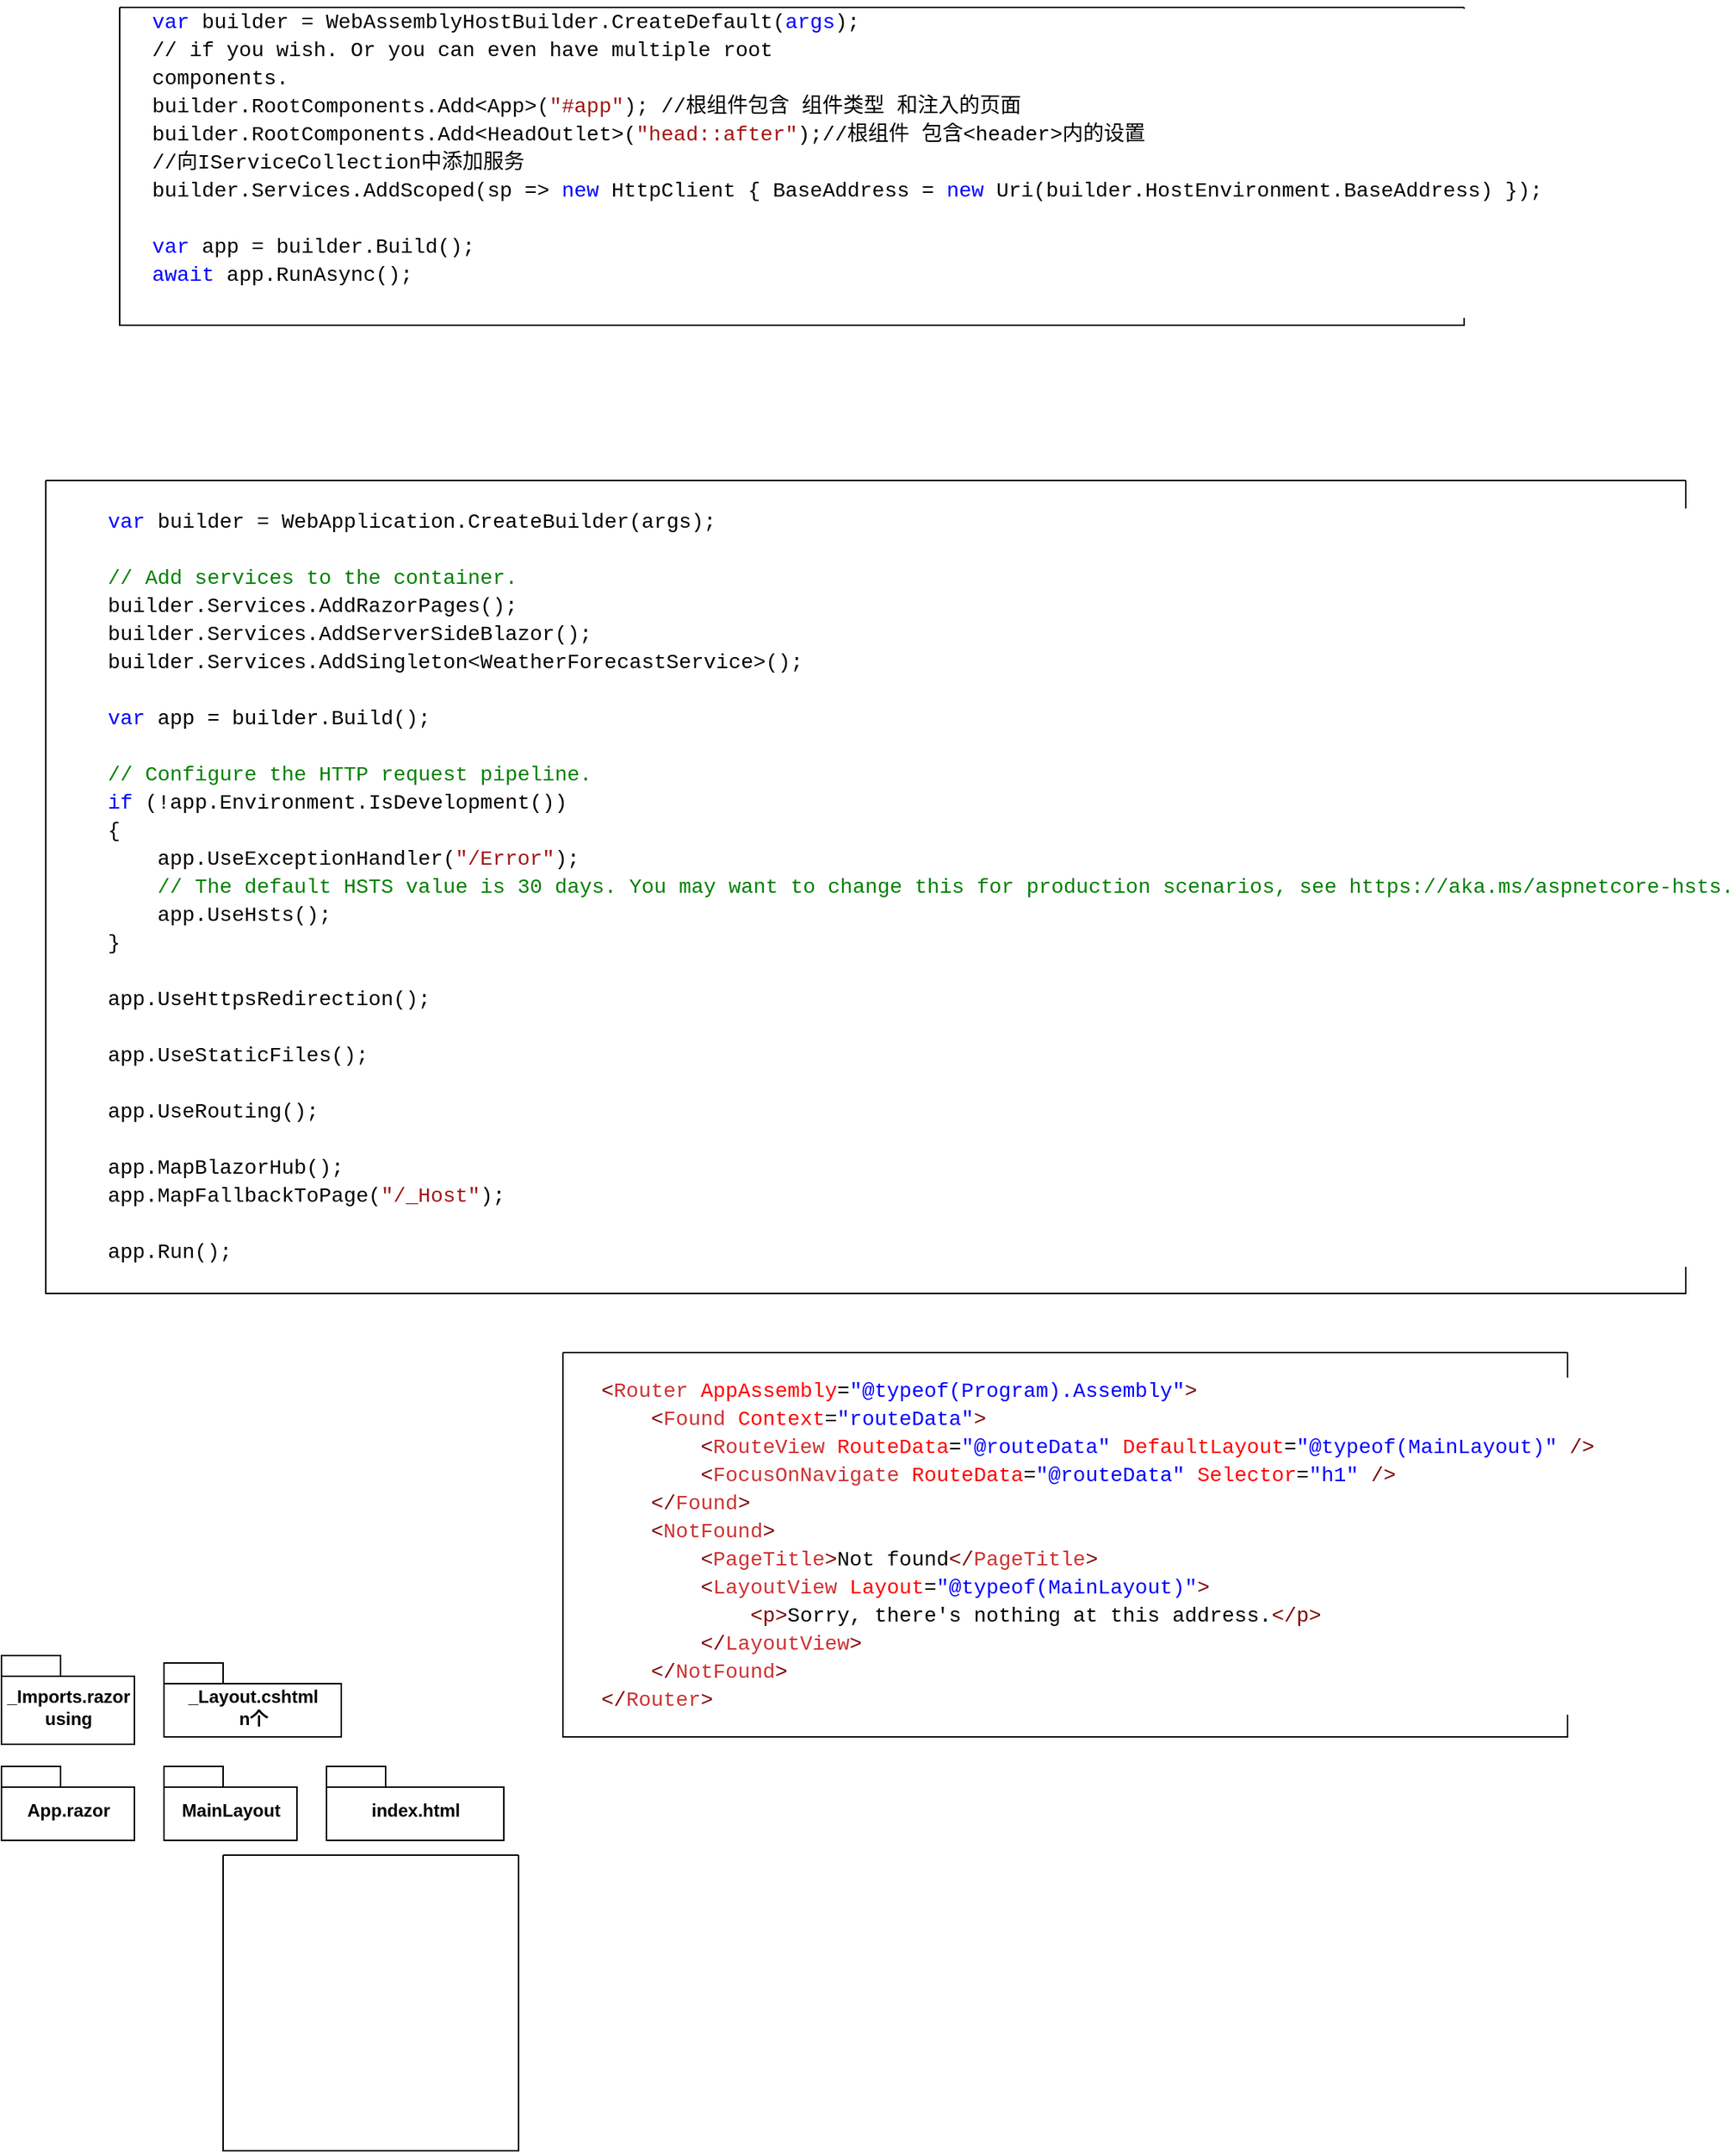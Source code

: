 <mxfile version="20.2.7" type="github">
  <diagram id="_9cusLM6FFAZIeaVTwZ1" name="第 1 页">
    <mxGraphModel dx="782" dy="436" grid="1" gridSize="10" guides="1" tooltips="1" connect="1" arrows="1" fold="1" page="1" pageScale="1" pageWidth="827" pageHeight="1169" math="0" shadow="0">
      <root>
        <mxCell id="0" />
        <mxCell id="1" parent="0" />
        <mxCell id="rv9LeR_7sXlAxLJFzrG7-1" value="" style="swimlane;startSize=0;" vertex="1" parent="1">
          <mxGeometry x="90" y="40" width="910" height="215" as="geometry">
            <mxRectangle x="90" y="40" width="50" height="40" as="alternateBounds" />
          </mxGeometry>
        </mxCell>
        <mxCell id="rv9LeR_7sXlAxLJFzrG7-2" value="&lt;div style=&quot;background-color: rgb(255, 255, 255); font-family: Consolas, &amp;quot;Courier New&amp;quot;, monospace; font-size: 14px; line-height: 19px;&quot;&gt;&lt;div&gt;&lt;span style=&quot;color: rgb(0, 0, 255);&quot;&gt;var&lt;/span&gt; builder = WebAssemblyHostBuilder.CreateDefault(&lt;span style=&quot;color: rgb(0, 0, 255);&quot;&gt;args&lt;/span&gt;);&lt;br&gt;&lt;/div&gt;&lt;div&gt;// if you wish. Or you can even have multiple root&lt;br/&gt;components.&lt;/div&gt;&lt;div&gt;builder.RootComponents.Add&amp;lt;App&amp;gt;(&lt;span style=&quot;color: #a31515;&quot;&gt;&quot;#app&quot;&lt;/span&gt;); //根组件包含 组件类型 和注入的页面&lt;/div&gt;&lt;div&gt;builder.RootComponents.Add&amp;lt;HeadOutlet&amp;gt;(&lt;span style=&quot;color: #a31515;&quot;&gt;&quot;head::after&quot;&lt;/span&gt;);//根组件 包含&amp;lt;header&amp;gt;内的设置&lt;/div&gt;//向IServiceCollection中添加服务&lt;br&gt;&lt;div&gt;builder.Services.AddScoped(sp =&amp;gt; &lt;span style=&quot;color: #0000ff;&quot;&gt;new&lt;/span&gt; HttpClient { BaseAddress = &lt;span style=&quot;color: #0000ff;&quot;&gt;new&lt;/span&gt; Uri(builder.HostEnvironment.BaseAddress) });&lt;/div&gt;&lt;br&gt;&lt;div&gt;&lt;span style=&quot;color: #0000ff;&quot;&gt;var&lt;/span&gt; app = builder.Build();&lt;/div&gt;&lt;div&gt;&lt;span style=&quot;color: #0000ff;&quot;&gt;await&lt;/span&gt; app.RunAsync();&lt;/div&gt;&lt;br&gt;&lt;/div&gt;" style="text;html=1;align=left;verticalAlign=middle;resizable=0;points=[];autosize=1;strokeColor=none;fillColor=none;" vertex="1" parent="rv9LeR_7sXlAxLJFzrG7-1">
          <mxGeometry x="20" y="-5" width="890" height="220" as="geometry" />
        </mxCell>
        <mxCell id="rv9LeR_7sXlAxLJFzrG7-3" value="" style="swimlane;startSize=0;" vertex="1" parent="1">
          <mxGeometry x="40" y="360" width="1110" height="550" as="geometry">
            <mxRectangle x="90" y="360" width="50" height="40" as="alternateBounds" />
          </mxGeometry>
        </mxCell>
        <mxCell id="rv9LeR_7sXlAxLJFzrG7-4" value="&lt;div style=&quot;background-color: rgb(255, 255, 255); line-height: 19px;&quot;&gt;&lt;div style=&quot;line-height: 19px;&quot;&gt;&lt;div style=&quot;font-family: Consolas, &amp;quot;Courier New&amp;quot;, monospace; font-size: 14px; line-height: 19px;&quot;&gt;&lt;div&gt;&lt;span style=&quot;color: #0000ff;&quot;&gt;var&lt;/span&gt; builder = WebApplication.CreateBuilder(args);&lt;/div&gt;&lt;br&gt;&lt;div&gt;&lt;span style=&quot;color: #008000;&quot;&gt;// Add services to the container.&lt;/span&gt;&lt;/div&gt;&lt;div&gt;builder.Services.AddRazorPages();&lt;/div&gt;&lt;div&gt;builder.Services.AddServerSideBlazor();&lt;/div&gt;&lt;div&gt;builder.Services.AddSingleton&amp;lt;WeatherForecastService&amp;gt;();&lt;/div&gt;&lt;br&gt;&lt;div&gt;&lt;span style=&quot;color: #0000ff;&quot;&gt;var&lt;/span&gt; app = builder.Build();&lt;/div&gt;&lt;br&gt;&lt;div&gt;&lt;span style=&quot;color: #008000;&quot;&gt;// Configure the HTTP request pipeline.&lt;/span&gt;&lt;/div&gt;&lt;div&gt;&lt;span style=&quot;color: #0000ff;&quot;&gt;if&lt;/span&gt; (!app.Environment.IsDevelopment())&lt;/div&gt;&lt;div&gt;{&lt;/div&gt;&lt;div&gt;&amp;nbsp; &amp;nbsp; app.UseExceptionHandler(&lt;span style=&quot;color: #a31515;&quot;&gt;&quot;/Error&quot;&lt;/span&gt;);&lt;/div&gt;&lt;div&gt;&amp;nbsp; &amp;nbsp; &lt;span style=&quot;color: #008000;&quot;&gt;// The default HSTS value is 30 days. You may want to change this for production scenarios, see https://aka.ms/aspnetcore-hsts.&lt;/span&gt;&lt;/div&gt;&lt;div&gt;&amp;nbsp; &amp;nbsp; app.UseHsts();&lt;/div&gt;&lt;div&gt;}&lt;/div&gt;&lt;br&gt;&lt;div&gt;app.UseHttpsRedirection();&lt;/div&gt;&lt;br&gt;&lt;div&gt;app.UseStaticFiles();&lt;/div&gt;&lt;br&gt;&lt;div&gt;app.UseRouting();&lt;/div&gt;&lt;br&gt;&lt;div&gt;app.MapBlazorHub();&lt;/div&gt;&lt;div&gt;app.MapFallbackToPage(&lt;span style=&quot;color: #a31515;&quot;&gt;&quot;/_Host&quot;&lt;/span&gt;);&lt;/div&gt;&lt;br&gt;&lt;div&gt;app.Run();&lt;/div&gt;&lt;/div&gt;&lt;/div&gt;&lt;/div&gt;" style="text;html=1;align=left;verticalAlign=middle;resizable=0;points=[];autosize=1;strokeColor=none;fillColor=none;" vertex="1" parent="rv9LeR_7sXlAxLJFzrG7-3">
          <mxGeometry x="40" y="10" width="1030" height="530" as="geometry" />
        </mxCell>
        <mxCell id="rv9LeR_7sXlAxLJFzrG7-5" value=" _Imports.razor&lt;br&gt;using" style="shape=folder;fontStyle=1;spacingTop=10;tabWidth=40;tabHeight=14;tabPosition=left;html=1;" vertex="1" parent="1">
          <mxGeometry x="10" y="1155" width="90" height="60" as="geometry" />
        </mxCell>
        <mxCell id="rv9LeR_7sXlAxLJFzrG7-7" value="" style="swimlane;startSize=0;" vertex="1" parent="1">
          <mxGeometry x="390" y="950" width="680" height="260" as="geometry">
            <mxRectangle x="390" y="950" width="50" height="40" as="alternateBounds" />
          </mxGeometry>
        </mxCell>
        <mxCell id="rv9LeR_7sXlAxLJFzrG7-9" value="&lt;div style=&quot;background-color: rgb(255, 255, 255); font-family: Consolas, &amp;quot;Courier New&amp;quot;, monospace; font-size: 14px; line-height: 19px;&quot;&gt;&lt;div&gt;&lt;span style=&quot;color: #800000;&quot;&gt;&amp;lt;&lt;/span&gt;&lt;span style=&quot;color: #cd3131;&quot;&gt;Router&lt;/span&gt; &lt;span style=&quot;color: #ff0000;&quot;&gt;AppAssembly&lt;/span&gt;=&lt;span style=&quot;color: #0000ff;&quot;&gt;&quot;&lt;/span&gt;&lt;span style=&quot;color: #0000ff;&quot;&gt;@&lt;/span&gt;&lt;span style=&quot;color: #0000ff;&quot;&gt;typeof(Program).Assembly&quot;&lt;/span&gt;&lt;span style=&quot;color: #800000;&quot;&gt;&amp;gt;&lt;/span&gt;&lt;/div&gt;&lt;div&gt;&amp;nbsp; &amp;nbsp; &lt;span style=&quot;color: #800000;&quot;&gt;&amp;lt;&lt;/span&gt;&lt;span style=&quot;color: #cd3131;&quot;&gt;Found&lt;/span&gt; &lt;span style=&quot;color: #ff0000;&quot;&gt;Context&lt;/span&gt;=&lt;span style=&quot;color: #0000ff;&quot;&gt;&quot;routeData&quot;&lt;/span&gt;&lt;span style=&quot;color: #800000;&quot;&gt;&amp;gt;&lt;/span&gt;&lt;/div&gt;&lt;div&gt;&amp;nbsp; &amp;nbsp; &amp;nbsp; &amp;nbsp; &lt;span style=&quot;color: #800000;&quot;&gt;&amp;lt;&lt;/span&gt;&lt;span style=&quot;color: #cd3131;&quot;&gt;RouteView&lt;/span&gt; &lt;span style=&quot;color: #ff0000;&quot;&gt;RouteData&lt;/span&gt;=&lt;span style=&quot;color: #0000ff;&quot;&gt;&quot;&lt;/span&gt;&lt;span style=&quot;color: #0000ff;&quot;&gt;@&lt;/span&gt;&lt;span style=&quot;color: #0000ff;&quot;&gt;routeData&quot;&lt;/span&gt; &lt;span style=&quot;color: #ff0000;&quot;&gt;DefaultLayout&lt;/span&gt;=&lt;span style=&quot;color: #0000ff;&quot;&gt;&quot;&lt;/span&gt;&lt;span style=&quot;color: #0000ff;&quot;&gt;@&lt;/span&gt;&lt;span style=&quot;color: #0000ff;&quot;&gt;typeof(MainLayout)&quot;&lt;/span&gt;&lt;span style=&quot;color: #800000;&quot;&gt; /&amp;gt;&lt;/span&gt;&lt;/div&gt;&lt;div&gt;&amp;nbsp; &amp;nbsp; &amp;nbsp; &amp;nbsp; &lt;span style=&quot;color: #800000;&quot;&gt;&amp;lt;&lt;/span&gt;&lt;span style=&quot;color: #cd3131;&quot;&gt;FocusOnNavigate&lt;/span&gt; &lt;span style=&quot;color: #ff0000;&quot;&gt;RouteData&lt;/span&gt;=&lt;span style=&quot;color: #0000ff;&quot;&gt;&quot;&lt;/span&gt;&lt;span style=&quot;color: #0000ff;&quot;&gt;@&lt;/span&gt;&lt;span style=&quot;color: #0000ff;&quot;&gt;routeData&quot;&lt;/span&gt; &lt;span style=&quot;color: #ff0000;&quot;&gt;Selector&lt;/span&gt;=&lt;span style=&quot;color: #0000ff;&quot;&gt;&quot;h1&quot;&lt;/span&gt;&lt;span style=&quot;color: #800000;&quot;&gt; /&amp;gt;&lt;/span&gt;&lt;/div&gt;&lt;div&gt;&amp;nbsp; &amp;nbsp; &lt;span style=&quot;color: #800000;&quot;&gt;&amp;lt;/&lt;/span&gt;&lt;span style=&quot;color: #cd3131;&quot;&gt;Found&lt;/span&gt;&lt;span style=&quot;color: #800000;&quot;&gt;&amp;gt;&lt;/span&gt;&lt;/div&gt;&lt;div&gt;&amp;nbsp; &amp;nbsp; &lt;span style=&quot;color: #800000;&quot;&gt;&amp;lt;&lt;/span&gt;&lt;span style=&quot;color: #cd3131;&quot;&gt;NotFound&lt;/span&gt;&lt;span style=&quot;color: #800000;&quot;&gt;&amp;gt;&lt;/span&gt;&lt;/div&gt;&lt;div&gt;&amp;nbsp; &amp;nbsp; &amp;nbsp; &amp;nbsp; &lt;span style=&quot;color: #800000;&quot;&gt;&amp;lt;&lt;/span&gt;&lt;span style=&quot;color: #cd3131;&quot;&gt;PageTitle&lt;/span&gt;&lt;span style=&quot;color: #800000;&quot;&gt;&amp;gt;&lt;/span&gt;Not found&lt;span style=&quot;color: #800000;&quot;&gt;&amp;lt;/&lt;/span&gt;&lt;span style=&quot;color: #cd3131;&quot;&gt;PageTitle&lt;/span&gt;&lt;span style=&quot;color: #800000;&quot;&gt;&amp;gt;&lt;/span&gt;&lt;/div&gt;&lt;div&gt;&amp;nbsp; &amp;nbsp; &amp;nbsp; &amp;nbsp; &lt;span style=&quot;color: #800000;&quot;&gt;&amp;lt;&lt;/span&gt;&lt;span style=&quot;color: #cd3131;&quot;&gt;LayoutView&lt;/span&gt; &lt;span style=&quot;color: #ff0000;&quot;&gt;Layout&lt;/span&gt;=&lt;span style=&quot;color: #0000ff;&quot;&gt;&quot;&lt;/span&gt;&lt;span style=&quot;color: #0000ff;&quot;&gt;@&lt;/span&gt;&lt;span style=&quot;color: #0000ff;&quot;&gt;typeof(MainLayout)&quot;&lt;/span&gt;&lt;span style=&quot;color: #800000;&quot;&gt;&amp;gt;&lt;/span&gt;&lt;/div&gt;&lt;div&gt;&amp;nbsp; &amp;nbsp; &amp;nbsp; &amp;nbsp; &amp;nbsp; &amp;nbsp; &lt;span style=&quot;color: #800000;&quot;&gt;&amp;lt;&lt;/span&gt;&lt;span style=&quot;color: #800000;&quot;&gt;p&lt;/span&gt;&lt;span style=&quot;color: #800000;&quot;&gt;&amp;gt;&lt;/span&gt;Sorry, there&#39;s nothing at this address.&lt;span style=&quot;color: #800000;&quot;&gt;&amp;lt;/&lt;/span&gt;&lt;span style=&quot;color: #800000;&quot;&gt;p&lt;/span&gt;&lt;span style=&quot;color: #800000;&quot;&gt;&amp;gt;&lt;/span&gt;&lt;/div&gt;&lt;div&gt;&amp;nbsp; &amp;nbsp; &amp;nbsp; &amp;nbsp; &lt;span style=&quot;color: #800000;&quot;&gt;&amp;lt;/&lt;/span&gt;&lt;span style=&quot;color: #cd3131;&quot;&gt;LayoutView&lt;/span&gt;&lt;span style=&quot;color: #800000;&quot;&gt;&amp;gt;&lt;/span&gt;&lt;/div&gt;&lt;div&gt;&amp;nbsp; &amp;nbsp; &lt;span style=&quot;color: #800000;&quot;&gt;&amp;lt;/&lt;/span&gt;&lt;span style=&quot;color: #cd3131;&quot;&gt;NotFound&lt;/span&gt;&lt;span style=&quot;color: #800000;&quot;&gt;&amp;gt;&lt;/span&gt;&lt;/div&gt;&lt;div&gt;&lt;span style=&quot;color: #800000;&quot;&gt;&amp;lt;/&lt;/span&gt;&lt;span style=&quot;color: #cd3131;&quot;&gt;Router&lt;/span&gt;&lt;span style=&quot;color: #800000;&quot;&gt;&amp;gt;&lt;/span&gt;&lt;/div&gt;&lt;/div&gt;" style="text;html=1;align=left;verticalAlign=middle;resizable=0;points=[];autosize=1;strokeColor=none;fillColor=none;" vertex="1" parent="rv9LeR_7sXlAxLJFzrG7-7">
          <mxGeometry x="24" y="10" width="640" height="240" as="geometry" />
        </mxCell>
        <mxCell id="rv9LeR_7sXlAxLJFzrG7-10" value="" style="swimlane;startSize=0;" vertex="1" parent="1">
          <mxGeometry x="160" y="1290" width="200" height="200" as="geometry" />
        </mxCell>
        <mxCell id="rv9LeR_7sXlAxLJFzrG7-11" value="_Layout.cshtml&lt;br&gt;n个" style="shape=folder;fontStyle=1;spacingTop=10;tabWidth=40;tabHeight=14;tabPosition=left;html=1;" vertex="1" parent="1">
          <mxGeometry x="120" y="1160" width="120" height="50" as="geometry" />
        </mxCell>
        <mxCell id="rv9LeR_7sXlAxLJFzrG7-12" value=" index.html " style="shape=folder;fontStyle=1;spacingTop=10;tabWidth=40;tabHeight=14;tabPosition=left;html=1;" vertex="1" parent="1">
          <mxGeometry x="230" y="1230" width="120" height="50" as="geometry" />
        </mxCell>
        <mxCell id="rv9LeR_7sXlAxLJFzrG7-13" value="MainLayout" style="shape=folder;fontStyle=1;spacingTop=10;tabWidth=40;tabHeight=14;tabPosition=left;html=1;" vertex="1" parent="1">
          <mxGeometry x="120" y="1230" width="90" height="50" as="geometry" />
        </mxCell>
        <mxCell id="rv9LeR_7sXlAxLJFzrG7-14" value="App.razor" style="shape=folder;fontStyle=1;spacingTop=10;tabWidth=40;tabHeight=14;tabPosition=left;html=1;" vertex="1" parent="1">
          <mxGeometry x="10" y="1230" width="90" height="50" as="geometry" />
        </mxCell>
      </root>
    </mxGraphModel>
  </diagram>
</mxfile>
